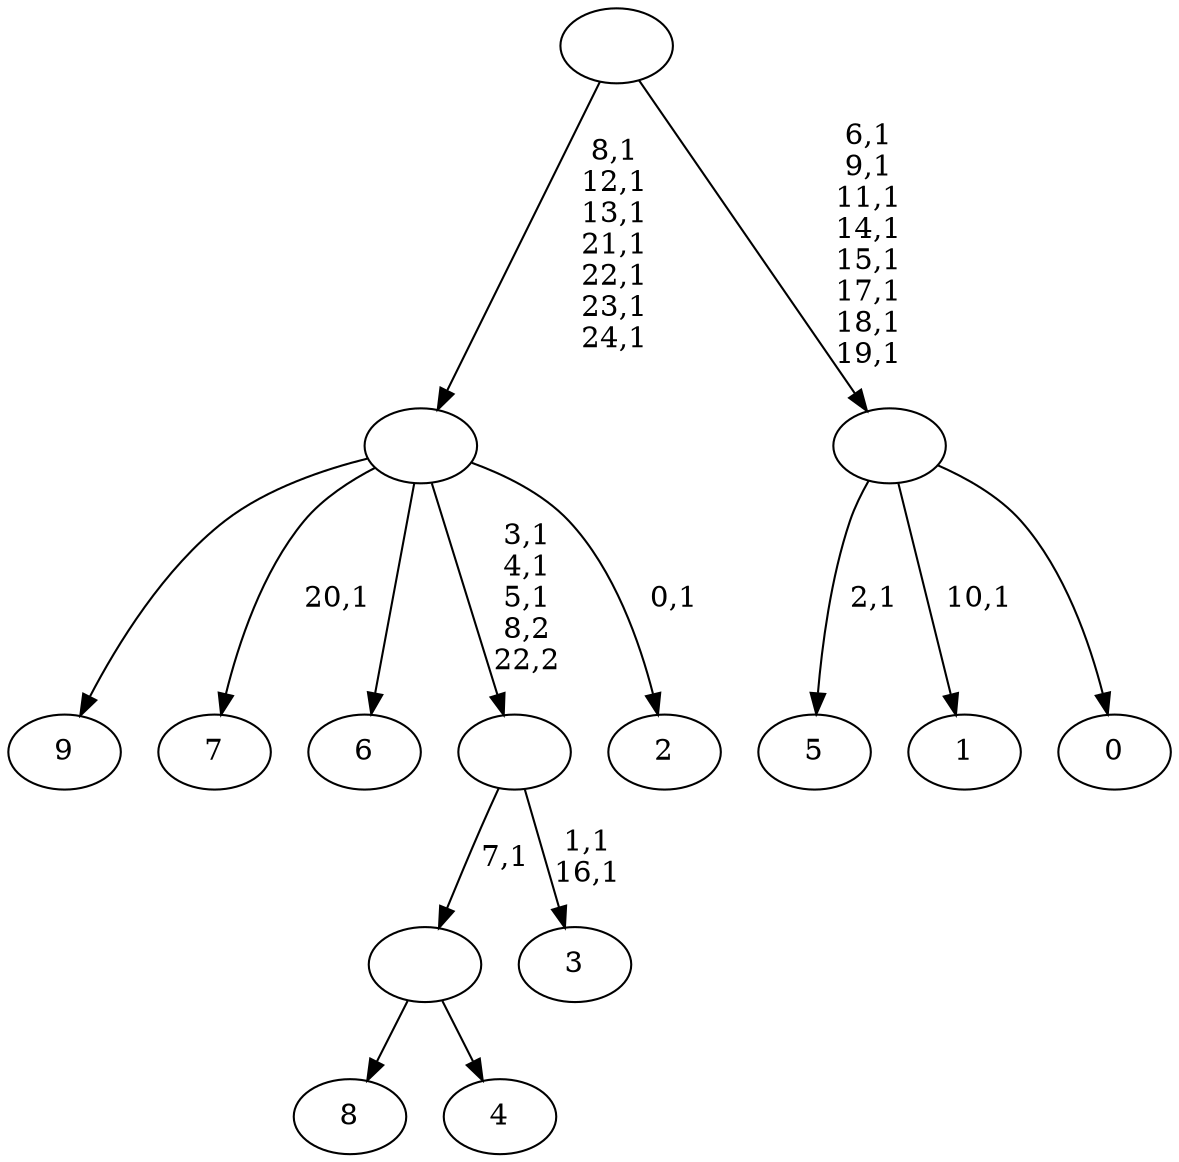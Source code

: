digraph T {
	35 [label="9"]
	34 [label="8"]
	33 [label="7"]
	31 [label="6"]
	30 [label="5"]
	28 [label="4"]
	27 [label=""]
	26 [label="3"]
	23 [label=""]
	20 [label="2"]
	18 [label=""]
	11 [label="1"]
	9 [label="0"]
	8 [label=""]
	0 [label=""]
	27 -> 34 [label=""]
	27 -> 28 [label=""]
	23 -> 26 [label="1,1\n16,1"]
	23 -> 27 [label="7,1"]
	18 -> 20 [label="0,1"]
	18 -> 23 [label="3,1\n4,1\n5,1\n8,2\n22,2"]
	18 -> 33 [label="20,1"]
	18 -> 35 [label=""]
	18 -> 31 [label=""]
	8 -> 11 [label="10,1"]
	8 -> 30 [label="2,1"]
	8 -> 9 [label=""]
	0 -> 8 [label="6,1\n9,1\n11,1\n14,1\n15,1\n17,1\n18,1\n19,1"]
	0 -> 18 [label="8,1\n12,1\n13,1\n21,1\n22,1\n23,1\n24,1"]
}
